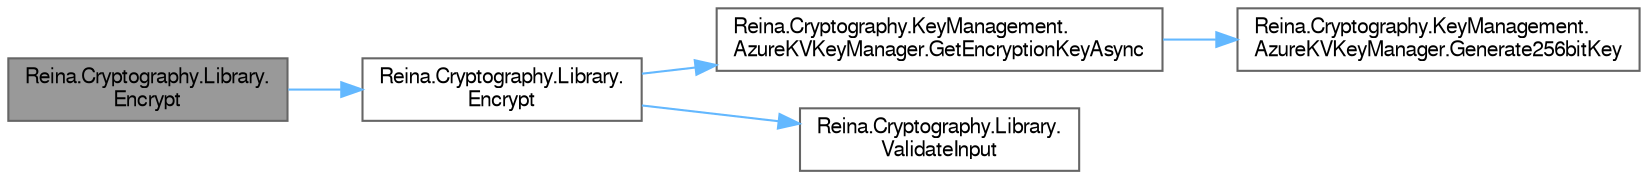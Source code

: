 digraph "Reina.Cryptography.Library.Encrypt"
{
 // LATEX_PDF_SIZE
  bgcolor="transparent";
  edge [fontname=FreeSans,fontsize=10,labelfontname=FreeSans,labelfontsize=10];
  node [fontname=FreeSans,fontsize=10,shape=box,height=0.2,width=0.4];
  rankdir="LR";
  Node1 [id="Node000001",label="Reina.Cryptography.Library.\lEncrypt",height=0.2,width=0.4,color="gray40", fillcolor="grey60", style="filled", fontcolor="black",tooltip="Encrypts a plaintext string synchronously using a specified key retrieved asynchronously from Azure K..."];
  Node1 -> Node2 [id="edge1_Node000001_Node000002",color="steelblue1",style="solid",tooltip=" "];
  Node2 [id="Node000002",label="Reina.Cryptography.Library.\lEncrypt",height=0.2,width=0.4,color="grey40", fillcolor="white", style="filled",URL="$class_reina_1_1_cryptography_1_1_library.html#ab51581b077aa84ccfcfd9b753dd897e6",tooltip="Encrypts a plaintext string using three distinct keys for Twofish, Serpent, and AES encryption algori..."];
  Node2 -> Node3 [id="edge2_Node000002_Node000003",color="steelblue1",style="solid",tooltip=" "];
  Node3 [id="Node000003",label="Reina.Cryptography.KeyManagement.\lAzureKVKeyManager.GetEncryptionKeyAsync",height=0.2,width=0.4,color="grey40", fillcolor="white", style="filled",URL="$class_reina_1_1_cryptography_1_1_key_management_1_1_azure_k_v_key_manager.html#a48457dd60e2243549a799ebaa8008ed5",tooltip="Asynchronously retrieves an encryption key from Azure Key Vault or the local cache."];
  Node3 -> Node4 [id="edge3_Node000003_Node000004",color="steelblue1",style="solid",tooltip=" "];
  Node4 [id="Node000004",label="Reina.Cryptography.KeyManagement.\lAzureKVKeyManager.Generate256bitKey",height=0.2,width=0.4,color="grey40", fillcolor="white", style="filled",URL="$class_reina_1_1_cryptography_1_1_key_management_1_1_azure_k_v_key_manager.html#aa6d24f34039e3f3a396f2d00c5beeaaa",tooltip="Generates a new 256-bit cryptographic key."];
  Node2 -> Node5 [id="edge4_Node000002_Node000005",color="steelblue1",style="solid",tooltip=" "];
  Node5 [id="Node000005",label="Reina.Cryptography.Library.\lValidateInput",height=0.2,width=0.4,color="grey40", fillcolor="white", style="filled",URL="$class_reina_1_1_cryptography_1_1_library.html#ac5f3c144003488e101820b42d493ad1f",tooltip="Validates the input string and key names, ensuring they are not null or empty and adhere to the expec..."];
}

